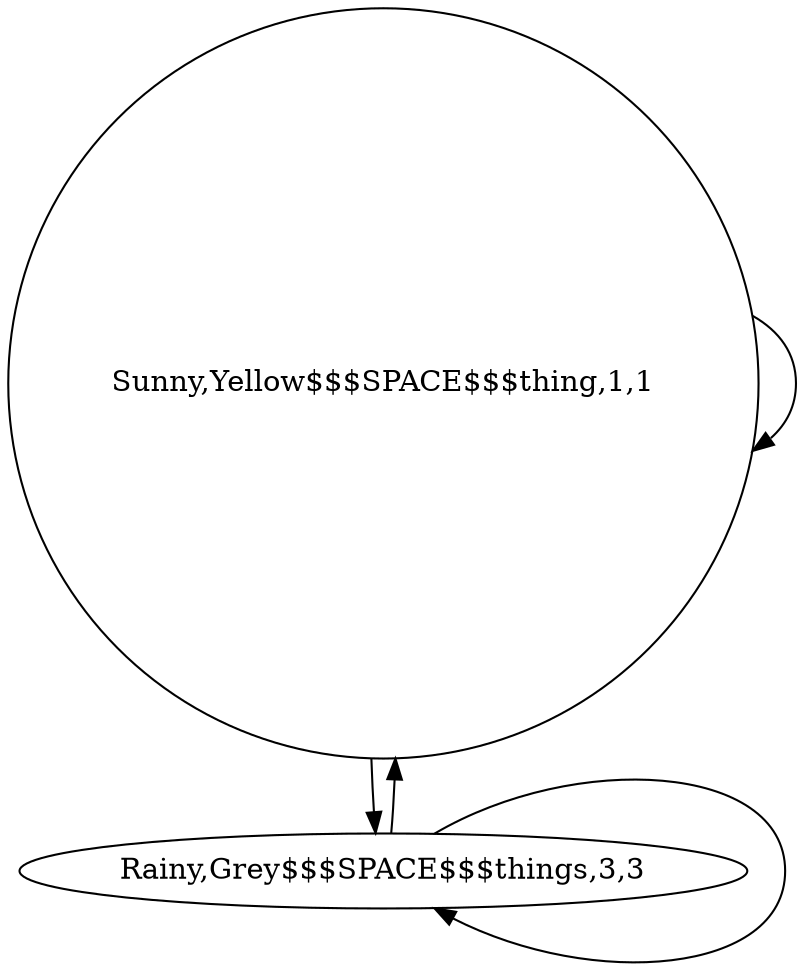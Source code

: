digraph G {
0[label="Sunny,Yellow$$$SPACE$$$thing,1,1", regular="1"];
1[label="Rainy,Grey$$$SPACE$$$things,3,3", regular="0"];
0->0 ;
0->1 ;
1->0 ;
1->1 ;
}
